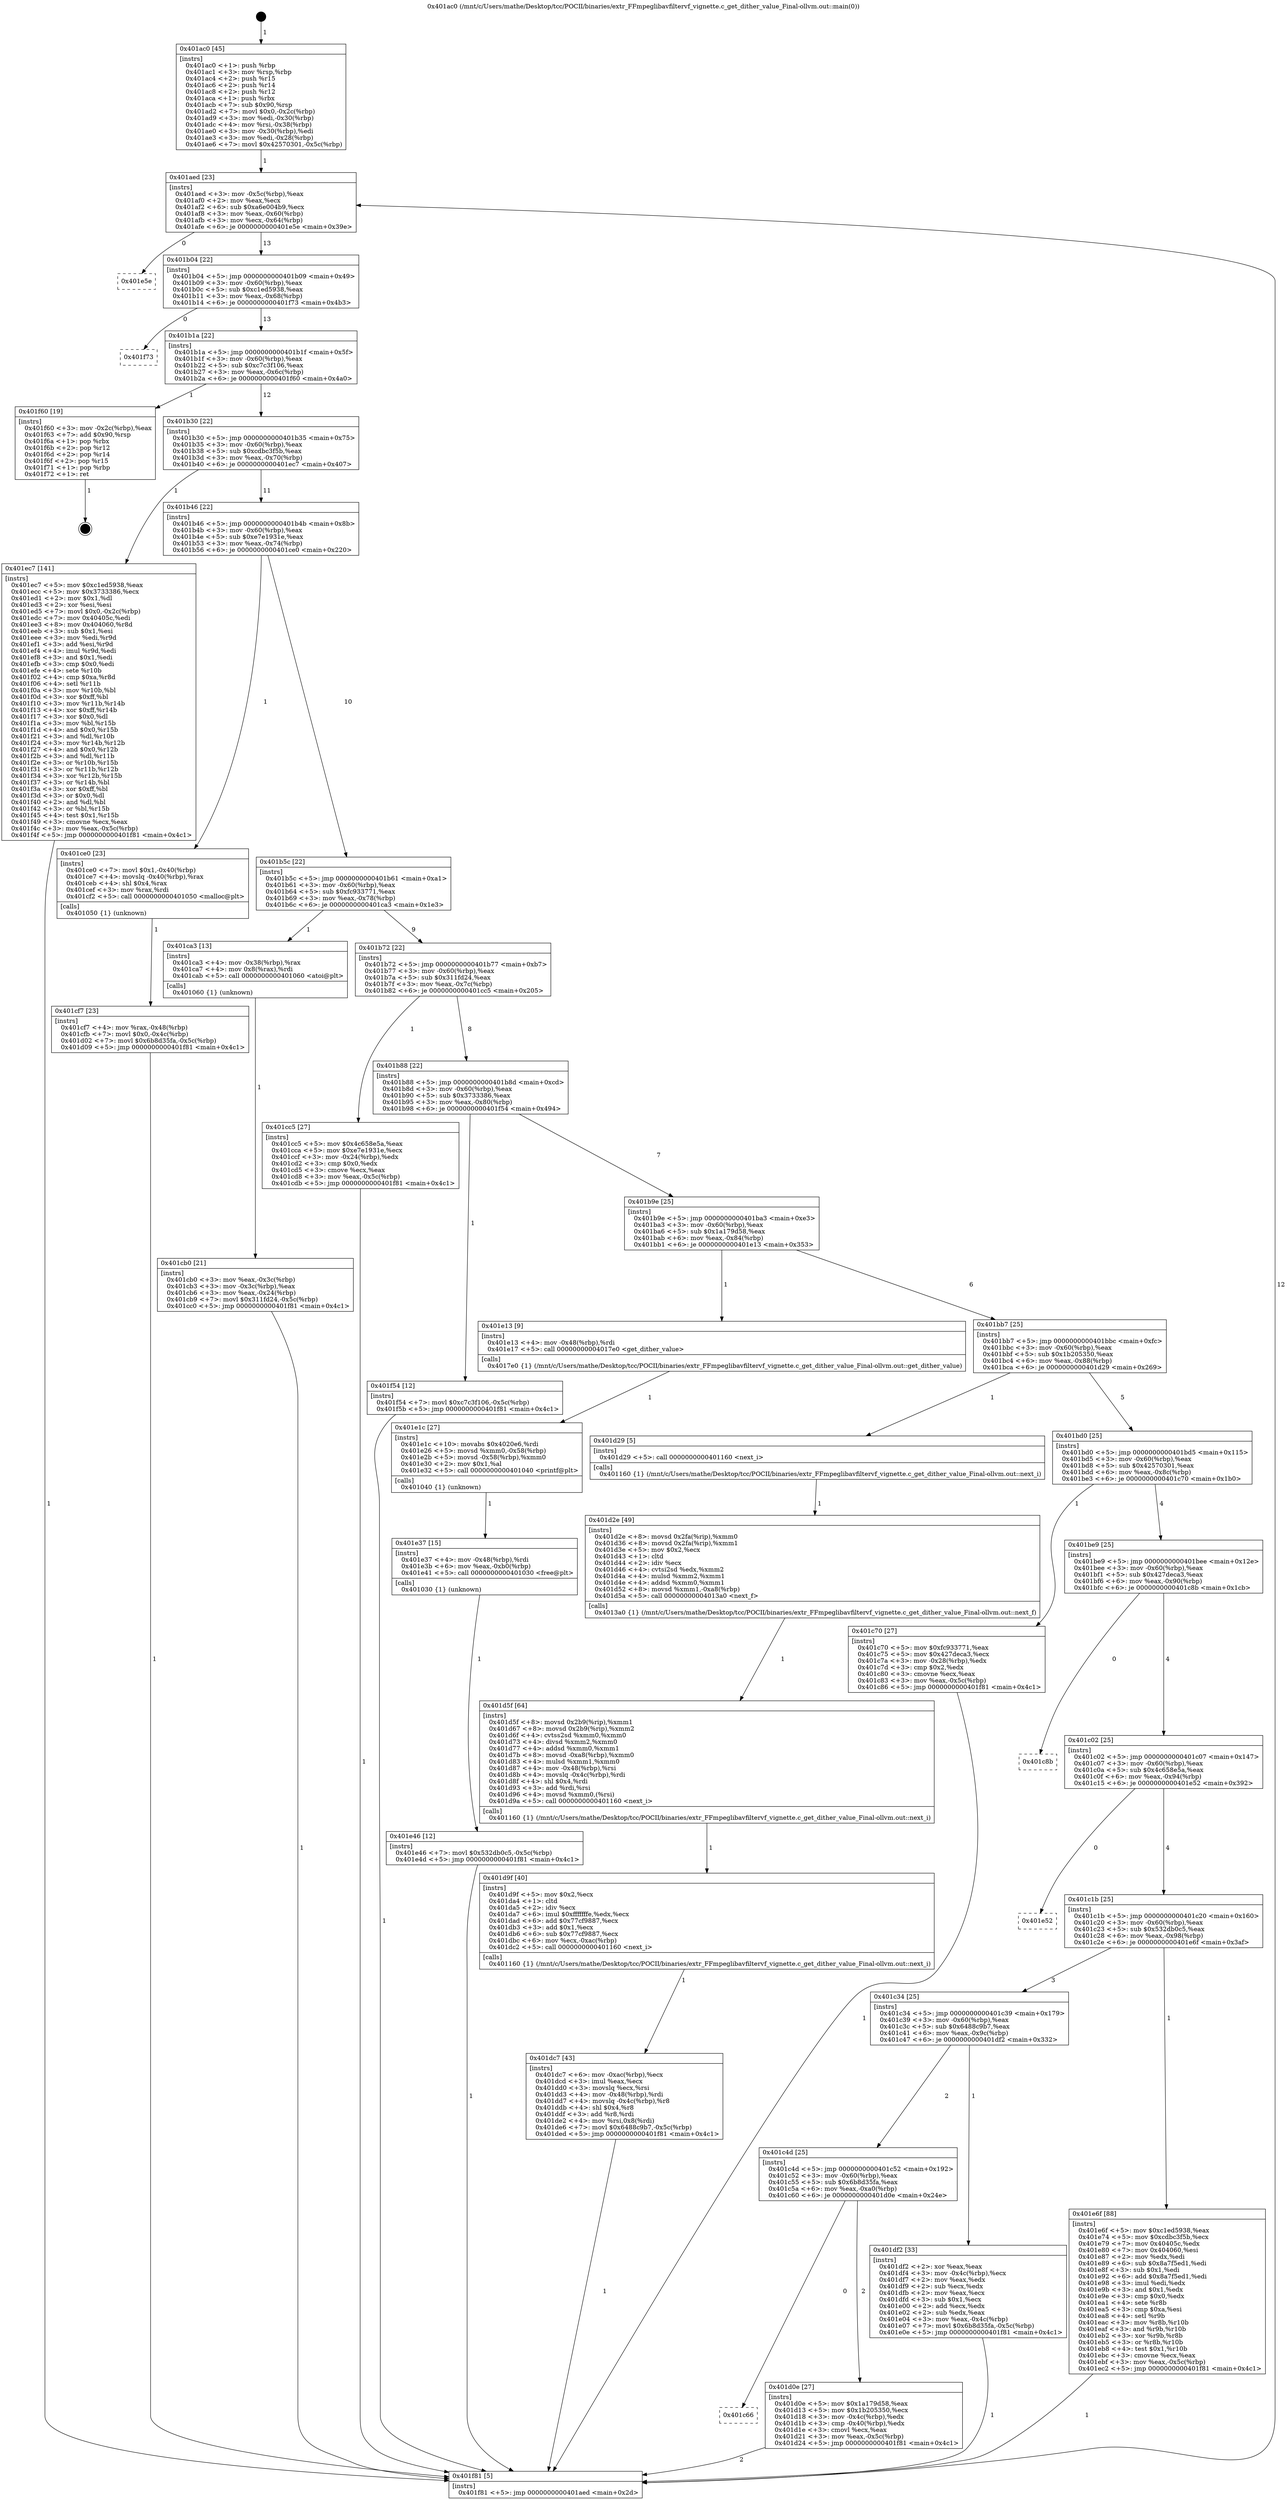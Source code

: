 digraph "0x401ac0" {
  label = "0x401ac0 (/mnt/c/Users/mathe/Desktop/tcc/POCII/binaries/extr_FFmpeglibavfiltervf_vignette.c_get_dither_value_Final-ollvm.out::main(0))"
  labelloc = "t"
  node[shape=record]

  Entry [label="",width=0.3,height=0.3,shape=circle,fillcolor=black,style=filled]
  "0x401aed" [label="{
     0x401aed [23]\l
     | [instrs]\l
     &nbsp;&nbsp;0x401aed \<+3\>: mov -0x5c(%rbp),%eax\l
     &nbsp;&nbsp;0x401af0 \<+2\>: mov %eax,%ecx\l
     &nbsp;&nbsp;0x401af2 \<+6\>: sub $0xa6e004b9,%ecx\l
     &nbsp;&nbsp;0x401af8 \<+3\>: mov %eax,-0x60(%rbp)\l
     &nbsp;&nbsp;0x401afb \<+3\>: mov %ecx,-0x64(%rbp)\l
     &nbsp;&nbsp;0x401afe \<+6\>: je 0000000000401e5e \<main+0x39e\>\l
  }"]
  "0x401e5e" [label="{
     0x401e5e\l
  }", style=dashed]
  "0x401b04" [label="{
     0x401b04 [22]\l
     | [instrs]\l
     &nbsp;&nbsp;0x401b04 \<+5\>: jmp 0000000000401b09 \<main+0x49\>\l
     &nbsp;&nbsp;0x401b09 \<+3\>: mov -0x60(%rbp),%eax\l
     &nbsp;&nbsp;0x401b0c \<+5\>: sub $0xc1ed5938,%eax\l
     &nbsp;&nbsp;0x401b11 \<+3\>: mov %eax,-0x68(%rbp)\l
     &nbsp;&nbsp;0x401b14 \<+6\>: je 0000000000401f73 \<main+0x4b3\>\l
  }"]
  Exit [label="",width=0.3,height=0.3,shape=circle,fillcolor=black,style=filled,peripheries=2]
  "0x401f73" [label="{
     0x401f73\l
  }", style=dashed]
  "0x401b1a" [label="{
     0x401b1a [22]\l
     | [instrs]\l
     &nbsp;&nbsp;0x401b1a \<+5\>: jmp 0000000000401b1f \<main+0x5f\>\l
     &nbsp;&nbsp;0x401b1f \<+3\>: mov -0x60(%rbp),%eax\l
     &nbsp;&nbsp;0x401b22 \<+5\>: sub $0xc7c3f106,%eax\l
     &nbsp;&nbsp;0x401b27 \<+3\>: mov %eax,-0x6c(%rbp)\l
     &nbsp;&nbsp;0x401b2a \<+6\>: je 0000000000401f60 \<main+0x4a0\>\l
  }"]
  "0x401e46" [label="{
     0x401e46 [12]\l
     | [instrs]\l
     &nbsp;&nbsp;0x401e46 \<+7\>: movl $0x532db0c5,-0x5c(%rbp)\l
     &nbsp;&nbsp;0x401e4d \<+5\>: jmp 0000000000401f81 \<main+0x4c1\>\l
  }"]
  "0x401f60" [label="{
     0x401f60 [19]\l
     | [instrs]\l
     &nbsp;&nbsp;0x401f60 \<+3\>: mov -0x2c(%rbp),%eax\l
     &nbsp;&nbsp;0x401f63 \<+7\>: add $0x90,%rsp\l
     &nbsp;&nbsp;0x401f6a \<+1\>: pop %rbx\l
     &nbsp;&nbsp;0x401f6b \<+2\>: pop %r12\l
     &nbsp;&nbsp;0x401f6d \<+2\>: pop %r14\l
     &nbsp;&nbsp;0x401f6f \<+2\>: pop %r15\l
     &nbsp;&nbsp;0x401f71 \<+1\>: pop %rbp\l
     &nbsp;&nbsp;0x401f72 \<+1\>: ret\l
  }"]
  "0x401b30" [label="{
     0x401b30 [22]\l
     | [instrs]\l
     &nbsp;&nbsp;0x401b30 \<+5\>: jmp 0000000000401b35 \<main+0x75\>\l
     &nbsp;&nbsp;0x401b35 \<+3\>: mov -0x60(%rbp),%eax\l
     &nbsp;&nbsp;0x401b38 \<+5\>: sub $0xcdbc3f5b,%eax\l
     &nbsp;&nbsp;0x401b3d \<+3\>: mov %eax,-0x70(%rbp)\l
     &nbsp;&nbsp;0x401b40 \<+6\>: je 0000000000401ec7 \<main+0x407\>\l
  }"]
  "0x401e37" [label="{
     0x401e37 [15]\l
     | [instrs]\l
     &nbsp;&nbsp;0x401e37 \<+4\>: mov -0x48(%rbp),%rdi\l
     &nbsp;&nbsp;0x401e3b \<+6\>: mov %eax,-0xb0(%rbp)\l
     &nbsp;&nbsp;0x401e41 \<+5\>: call 0000000000401030 \<free@plt\>\l
     | [calls]\l
     &nbsp;&nbsp;0x401030 \{1\} (unknown)\l
  }"]
  "0x401ec7" [label="{
     0x401ec7 [141]\l
     | [instrs]\l
     &nbsp;&nbsp;0x401ec7 \<+5\>: mov $0xc1ed5938,%eax\l
     &nbsp;&nbsp;0x401ecc \<+5\>: mov $0x3733386,%ecx\l
     &nbsp;&nbsp;0x401ed1 \<+2\>: mov $0x1,%dl\l
     &nbsp;&nbsp;0x401ed3 \<+2\>: xor %esi,%esi\l
     &nbsp;&nbsp;0x401ed5 \<+7\>: movl $0x0,-0x2c(%rbp)\l
     &nbsp;&nbsp;0x401edc \<+7\>: mov 0x40405c,%edi\l
     &nbsp;&nbsp;0x401ee3 \<+8\>: mov 0x404060,%r8d\l
     &nbsp;&nbsp;0x401eeb \<+3\>: sub $0x1,%esi\l
     &nbsp;&nbsp;0x401eee \<+3\>: mov %edi,%r9d\l
     &nbsp;&nbsp;0x401ef1 \<+3\>: add %esi,%r9d\l
     &nbsp;&nbsp;0x401ef4 \<+4\>: imul %r9d,%edi\l
     &nbsp;&nbsp;0x401ef8 \<+3\>: and $0x1,%edi\l
     &nbsp;&nbsp;0x401efb \<+3\>: cmp $0x0,%edi\l
     &nbsp;&nbsp;0x401efe \<+4\>: sete %r10b\l
     &nbsp;&nbsp;0x401f02 \<+4\>: cmp $0xa,%r8d\l
     &nbsp;&nbsp;0x401f06 \<+4\>: setl %r11b\l
     &nbsp;&nbsp;0x401f0a \<+3\>: mov %r10b,%bl\l
     &nbsp;&nbsp;0x401f0d \<+3\>: xor $0xff,%bl\l
     &nbsp;&nbsp;0x401f10 \<+3\>: mov %r11b,%r14b\l
     &nbsp;&nbsp;0x401f13 \<+4\>: xor $0xff,%r14b\l
     &nbsp;&nbsp;0x401f17 \<+3\>: xor $0x0,%dl\l
     &nbsp;&nbsp;0x401f1a \<+3\>: mov %bl,%r15b\l
     &nbsp;&nbsp;0x401f1d \<+4\>: and $0x0,%r15b\l
     &nbsp;&nbsp;0x401f21 \<+3\>: and %dl,%r10b\l
     &nbsp;&nbsp;0x401f24 \<+3\>: mov %r14b,%r12b\l
     &nbsp;&nbsp;0x401f27 \<+4\>: and $0x0,%r12b\l
     &nbsp;&nbsp;0x401f2b \<+3\>: and %dl,%r11b\l
     &nbsp;&nbsp;0x401f2e \<+3\>: or %r10b,%r15b\l
     &nbsp;&nbsp;0x401f31 \<+3\>: or %r11b,%r12b\l
     &nbsp;&nbsp;0x401f34 \<+3\>: xor %r12b,%r15b\l
     &nbsp;&nbsp;0x401f37 \<+3\>: or %r14b,%bl\l
     &nbsp;&nbsp;0x401f3a \<+3\>: xor $0xff,%bl\l
     &nbsp;&nbsp;0x401f3d \<+3\>: or $0x0,%dl\l
     &nbsp;&nbsp;0x401f40 \<+2\>: and %dl,%bl\l
     &nbsp;&nbsp;0x401f42 \<+3\>: or %bl,%r15b\l
     &nbsp;&nbsp;0x401f45 \<+4\>: test $0x1,%r15b\l
     &nbsp;&nbsp;0x401f49 \<+3\>: cmovne %ecx,%eax\l
     &nbsp;&nbsp;0x401f4c \<+3\>: mov %eax,-0x5c(%rbp)\l
     &nbsp;&nbsp;0x401f4f \<+5\>: jmp 0000000000401f81 \<main+0x4c1\>\l
  }"]
  "0x401b46" [label="{
     0x401b46 [22]\l
     | [instrs]\l
     &nbsp;&nbsp;0x401b46 \<+5\>: jmp 0000000000401b4b \<main+0x8b\>\l
     &nbsp;&nbsp;0x401b4b \<+3\>: mov -0x60(%rbp),%eax\l
     &nbsp;&nbsp;0x401b4e \<+5\>: sub $0xe7e1931e,%eax\l
     &nbsp;&nbsp;0x401b53 \<+3\>: mov %eax,-0x74(%rbp)\l
     &nbsp;&nbsp;0x401b56 \<+6\>: je 0000000000401ce0 \<main+0x220\>\l
  }"]
  "0x401e1c" [label="{
     0x401e1c [27]\l
     | [instrs]\l
     &nbsp;&nbsp;0x401e1c \<+10\>: movabs $0x4020e6,%rdi\l
     &nbsp;&nbsp;0x401e26 \<+5\>: movsd %xmm0,-0x58(%rbp)\l
     &nbsp;&nbsp;0x401e2b \<+5\>: movsd -0x58(%rbp),%xmm0\l
     &nbsp;&nbsp;0x401e30 \<+2\>: mov $0x1,%al\l
     &nbsp;&nbsp;0x401e32 \<+5\>: call 0000000000401040 \<printf@plt\>\l
     | [calls]\l
     &nbsp;&nbsp;0x401040 \{1\} (unknown)\l
  }"]
  "0x401ce0" [label="{
     0x401ce0 [23]\l
     | [instrs]\l
     &nbsp;&nbsp;0x401ce0 \<+7\>: movl $0x1,-0x40(%rbp)\l
     &nbsp;&nbsp;0x401ce7 \<+4\>: movslq -0x40(%rbp),%rax\l
     &nbsp;&nbsp;0x401ceb \<+4\>: shl $0x4,%rax\l
     &nbsp;&nbsp;0x401cef \<+3\>: mov %rax,%rdi\l
     &nbsp;&nbsp;0x401cf2 \<+5\>: call 0000000000401050 \<malloc@plt\>\l
     | [calls]\l
     &nbsp;&nbsp;0x401050 \{1\} (unknown)\l
  }"]
  "0x401b5c" [label="{
     0x401b5c [22]\l
     | [instrs]\l
     &nbsp;&nbsp;0x401b5c \<+5\>: jmp 0000000000401b61 \<main+0xa1\>\l
     &nbsp;&nbsp;0x401b61 \<+3\>: mov -0x60(%rbp),%eax\l
     &nbsp;&nbsp;0x401b64 \<+5\>: sub $0xfc933771,%eax\l
     &nbsp;&nbsp;0x401b69 \<+3\>: mov %eax,-0x78(%rbp)\l
     &nbsp;&nbsp;0x401b6c \<+6\>: je 0000000000401ca3 \<main+0x1e3\>\l
  }"]
  "0x401dc7" [label="{
     0x401dc7 [43]\l
     | [instrs]\l
     &nbsp;&nbsp;0x401dc7 \<+6\>: mov -0xac(%rbp),%ecx\l
     &nbsp;&nbsp;0x401dcd \<+3\>: imul %eax,%ecx\l
     &nbsp;&nbsp;0x401dd0 \<+3\>: movslq %ecx,%rsi\l
     &nbsp;&nbsp;0x401dd3 \<+4\>: mov -0x48(%rbp),%rdi\l
     &nbsp;&nbsp;0x401dd7 \<+4\>: movslq -0x4c(%rbp),%r8\l
     &nbsp;&nbsp;0x401ddb \<+4\>: shl $0x4,%r8\l
     &nbsp;&nbsp;0x401ddf \<+3\>: add %r8,%rdi\l
     &nbsp;&nbsp;0x401de2 \<+4\>: mov %rsi,0x8(%rdi)\l
     &nbsp;&nbsp;0x401de6 \<+7\>: movl $0x6488c9b7,-0x5c(%rbp)\l
     &nbsp;&nbsp;0x401ded \<+5\>: jmp 0000000000401f81 \<main+0x4c1\>\l
  }"]
  "0x401ca3" [label="{
     0x401ca3 [13]\l
     | [instrs]\l
     &nbsp;&nbsp;0x401ca3 \<+4\>: mov -0x38(%rbp),%rax\l
     &nbsp;&nbsp;0x401ca7 \<+4\>: mov 0x8(%rax),%rdi\l
     &nbsp;&nbsp;0x401cab \<+5\>: call 0000000000401060 \<atoi@plt\>\l
     | [calls]\l
     &nbsp;&nbsp;0x401060 \{1\} (unknown)\l
  }"]
  "0x401b72" [label="{
     0x401b72 [22]\l
     | [instrs]\l
     &nbsp;&nbsp;0x401b72 \<+5\>: jmp 0000000000401b77 \<main+0xb7\>\l
     &nbsp;&nbsp;0x401b77 \<+3\>: mov -0x60(%rbp),%eax\l
     &nbsp;&nbsp;0x401b7a \<+5\>: sub $0x311fd24,%eax\l
     &nbsp;&nbsp;0x401b7f \<+3\>: mov %eax,-0x7c(%rbp)\l
     &nbsp;&nbsp;0x401b82 \<+6\>: je 0000000000401cc5 \<main+0x205\>\l
  }"]
  "0x401d9f" [label="{
     0x401d9f [40]\l
     | [instrs]\l
     &nbsp;&nbsp;0x401d9f \<+5\>: mov $0x2,%ecx\l
     &nbsp;&nbsp;0x401da4 \<+1\>: cltd\l
     &nbsp;&nbsp;0x401da5 \<+2\>: idiv %ecx\l
     &nbsp;&nbsp;0x401da7 \<+6\>: imul $0xfffffffe,%edx,%ecx\l
     &nbsp;&nbsp;0x401dad \<+6\>: add $0x77cf9887,%ecx\l
     &nbsp;&nbsp;0x401db3 \<+3\>: add $0x1,%ecx\l
     &nbsp;&nbsp;0x401db6 \<+6\>: sub $0x77cf9887,%ecx\l
     &nbsp;&nbsp;0x401dbc \<+6\>: mov %ecx,-0xac(%rbp)\l
     &nbsp;&nbsp;0x401dc2 \<+5\>: call 0000000000401160 \<next_i\>\l
     | [calls]\l
     &nbsp;&nbsp;0x401160 \{1\} (/mnt/c/Users/mathe/Desktop/tcc/POCII/binaries/extr_FFmpeglibavfiltervf_vignette.c_get_dither_value_Final-ollvm.out::next_i)\l
  }"]
  "0x401cc5" [label="{
     0x401cc5 [27]\l
     | [instrs]\l
     &nbsp;&nbsp;0x401cc5 \<+5\>: mov $0x4c658e5a,%eax\l
     &nbsp;&nbsp;0x401cca \<+5\>: mov $0xe7e1931e,%ecx\l
     &nbsp;&nbsp;0x401ccf \<+3\>: mov -0x24(%rbp),%edx\l
     &nbsp;&nbsp;0x401cd2 \<+3\>: cmp $0x0,%edx\l
     &nbsp;&nbsp;0x401cd5 \<+3\>: cmove %ecx,%eax\l
     &nbsp;&nbsp;0x401cd8 \<+3\>: mov %eax,-0x5c(%rbp)\l
     &nbsp;&nbsp;0x401cdb \<+5\>: jmp 0000000000401f81 \<main+0x4c1\>\l
  }"]
  "0x401b88" [label="{
     0x401b88 [22]\l
     | [instrs]\l
     &nbsp;&nbsp;0x401b88 \<+5\>: jmp 0000000000401b8d \<main+0xcd\>\l
     &nbsp;&nbsp;0x401b8d \<+3\>: mov -0x60(%rbp),%eax\l
     &nbsp;&nbsp;0x401b90 \<+5\>: sub $0x3733386,%eax\l
     &nbsp;&nbsp;0x401b95 \<+3\>: mov %eax,-0x80(%rbp)\l
     &nbsp;&nbsp;0x401b98 \<+6\>: je 0000000000401f54 \<main+0x494\>\l
  }"]
  "0x401d5f" [label="{
     0x401d5f [64]\l
     | [instrs]\l
     &nbsp;&nbsp;0x401d5f \<+8\>: movsd 0x2b9(%rip),%xmm1\l
     &nbsp;&nbsp;0x401d67 \<+8\>: movsd 0x2b9(%rip),%xmm2\l
     &nbsp;&nbsp;0x401d6f \<+4\>: cvtss2sd %xmm0,%xmm0\l
     &nbsp;&nbsp;0x401d73 \<+4\>: divsd %xmm2,%xmm0\l
     &nbsp;&nbsp;0x401d77 \<+4\>: addsd %xmm0,%xmm1\l
     &nbsp;&nbsp;0x401d7b \<+8\>: movsd -0xa8(%rbp),%xmm0\l
     &nbsp;&nbsp;0x401d83 \<+4\>: mulsd %xmm1,%xmm0\l
     &nbsp;&nbsp;0x401d87 \<+4\>: mov -0x48(%rbp),%rsi\l
     &nbsp;&nbsp;0x401d8b \<+4\>: movslq -0x4c(%rbp),%rdi\l
     &nbsp;&nbsp;0x401d8f \<+4\>: shl $0x4,%rdi\l
     &nbsp;&nbsp;0x401d93 \<+3\>: add %rdi,%rsi\l
     &nbsp;&nbsp;0x401d96 \<+4\>: movsd %xmm0,(%rsi)\l
     &nbsp;&nbsp;0x401d9a \<+5\>: call 0000000000401160 \<next_i\>\l
     | [calls]\l
     &nbsp;&nbsp;0x401160 \{1\} (/mnt/c/Users/mathe/Desktop/tcc/POCII/binaries/extr_FFmpeglibavfiltervf_vignette.c_get_dither_value_Final-ollvm.out::next_i)\l
  }"]
  "0x401f54" [label="{
     0x401f54 [12]\l
     | [instrs]\l
     &nbsp;&nbsp;0x401f54 \<+7\>: movl $0xc7c3f106,-0x5c(%rbp)\l
     &nbsp;&nbsp;0x401f5b \<+5\>: jmp 0000000000401f81 \<main+0x4c1\>\l
  }"]
  "0x401b9e" [label="{
     0x401b9e [25]\l
     | [instrs]\l
     &nbsp;&nbsp;0x401b9e \<+5\>: jmp 0000000000401ba3 \<main+0xe3\>\l
     &nbsp;&nbsp;0x401ba3 \<+3\>: mov -0x60(%rbp),%eax\l
     &nbsp;&nbsp;0x401ba6 \<+5\>: sub $0x1a179d58,%eax\l
     &nbsp;&nbsp;0x401bab \<+6\>: mov %eax,-0x84(%rbp)\l
     &nbsp;&nbsp;0x401bb1 \<+6\>: je 0000000000401e13 \<main+0x353\>\l
  }"]
  "0x401d2e" [label="{
     0x401d2e [49]\l
     | [instrs]\l
     &nbsp;&nbsp;0x401d2e \<+8\>: movsd 0x2fa(%rip),%xmm0\l
     &nbsp;&nbsp;0x401d36 \<+8\>: movsd 0x2fa(%rip),%xmm1\l
     &nbsp;&nbsp;0x401d3e \<+5\>: mov $0x2,%ecx\l
     &nbsp;&nbsp;0x401d43 \<+1\>: cltd\l
     &nbsp;&nbsp;0x401d44 \<+2\>: idiv %ecx\l
     &nbsp;&nbsp;0x401d46 \<+4\>: cvtsi2sd %edx,%xmm2\l
     &nbsp;&nbsp;0x401d4a \<+4\>: mulsd %xmm2,%xmm1\l
     &nbsp;&nbsp;0x401d4e \<+4\>: addsd %xmm0,%xmm1\l
     &nbsp;&nbsp;0x401d52 \<+8\>: movsd %xmm1,-0xa8(%rbp)\l
     &nbsp;&nbsp;0x401d5a \<+5\>: call 00000000004013a0 \<next_f\>\l
     | [calls]\l
     &nbsp;&nbsp;0x4013a0 \{1\} (/mnt/c/Users/mathe/Desktop/tcc/POCII/binaries/extr_FFmpeglibavfiltervf_vignette.c_get_dither_value_Final-ollvm.out::next_f)\l
  }"]
  "0x401e13" [label="{
     0x401e13 [9]\l
     | [instrs]\l
     &nbsp;&nbsp;0x401e13 \<+4\>: mov -0x48(%rbp),%rdi\l
     &nbsp;&nbsp;0x401e17 \<+5\>: call 00000000004017e0 \<get_dither_value\>\l
     | [calls]\l
     &nbsp;&nbsp;0x4017e0 \{1\} (/mnt/c/Users/mathe/Desktop/tcc/POCII/binaries/extr_FFmpeglibavfiltervf_vignette.c_get_dither_value_Final-ollvm.out::get_dither_value)\l
  }"]
  "0x401bb7" [label="{
     0x401bb7 [25]\l
     | [instrs]\l
     &nbsp;&nbsp;0x401bb7 \<+5\>: jmp 0000000000401bbc \<main+0xfc\>\l
     &nbsp;&nbsp;0x401bbc \<+3\>: mov -0x60(%rbp),%eax\l
     &nbsp;&nbsp;0x401bbf \<+5\>: sub $0x1b205350,%eax\l
     &nbsp;&nbsp;0x401bc4 \<+6\>: mov %eax,-0x88(%rbp)\l
     &nbsp;&nbsp;0x401bca \<+6\>: je 0000000000401d29 \<main+0x269\>\l
  }"]
  "0x401c66" [label="{
     0x401c66\l
  }", style=dashed]
  "0x401d29" [label="{
     0x401d29 [5]\l
     | [instrs]\l
     &nbsp;&nbsp;0x401d29 \<+5\>: call 0000000000401160 \<next_i\>\l
     | [calls]\l
     &nbsp;&nbsp;0x401160 \{1\} (/mnt/c/Users/mathe/Desktop/tcc/POCII/binaries/extr_FFmpeglibavfiltervf_vignette.c_get_dither_value_Final-ollvm.out::next_i)\l
  }"]
  "0x401bd0" [label="{
     0x401bd0 [25]\l
     | [instrs]\l
     &nbsp;&nbsp;0x401bd0 \<+5\>: jmp 0000000000401bd5 \<main+0x115\>\l
     &nbsp;&nbsp;0x401bd5 \<+3\>: mov -0x60(%rbp),%eax\l
     &nbsp;&nbsp;0x401bd8 \<+5\>: sub $0x42570301,%eax\l
     &nbsp;&nbsp;0x401bdd \<+6\>: mov %eax,-0x8c(%rbp)\l
     &nbsp;&nbsp;0x401be3 \<+6\>: je 0000000000401c70 \<main+0x1b0\>\l
  }"]
  "0x401d0e" [label="{
     0x401d0e [27]\l
     | [instrs]\l
     &nbsp;&nbsp;0x401d0e \<+5\>: mov $0x1a179d58,%eax\l
     &nbsp;&nbsp;0x401d13 \<+5\>: mov $0x1b205350,%ecx\l
     &nbsp;&nbsp;0x401d18 \<+3\>: mov -0x4c(%rbp),%edx\l
     &nbsp;&nbsp;0x401d1b \<+3\>: cmp -0x40(%rbp),%edx\l
     &nbsp;&nbsp;0x401d1e \<+3\>: cmovl %ecx,%eax\l
     &nbsp;&nbsp;0x401d21 \<+3\>: mov %eax,-0x5c(%rbp)\l
     &nbsp;&nbsp;0x401d24 \<+5\>: jmp 0000000000401f81 \<main+0x4c1\>\l
  }"]
  "0x401c70" [label="{
     0x401c70 [27]\l
     | [instrs]\l
     &nbsp;&nbsp;0x401c70 \<+5\>: mov $0xfc933771,%eax\l
     &nbsp;&nbsp;0x401c75 \<+5\>: mov $0x427deca3,%ecx\l
     &nbsp;&nbsp;0x401c7a \<+3\>: mov -0x28(%rbp),%edx\l
     &nbsp;&nbsp;0x401c7d \<+3\>: cmp $0x2,%edx\l
     &nbsp;&nbsp;0x401c80 \<+3\>: cmovne %ecx,%eax\l
     &nbsp;&nbsp;0x401c83 \<+3\>: mov %eax,-0x5c(%rbp)\l
     &nbsp;&nbsp;0x401c86 \<+5\>: jmp 0000000000401f81 \<main+0x4c1\>\l
  }"]
  "0x401be9" [label="{
     0x401be9 [25]\l
     | [instrs]\l
     &nbsp;&nbsp;0x401be9 \<+5\>: jmp 0000000000401bee \<main+0x12e\>\l
     &nbsp;&nbsp;0x401bee \<+3\>: mov -0x60(%rbp),%eax\l
     &nbsp;&nbsp;0x401bf1 \<+5\>: sub $0x427deca3,%eax\l
     &nbsp;&nbsp;0x401bf6 \<+6\>: mov %eax,-0x90(%rbp)\l
     &nbsp;&nbsp;0x401bfc \<+6\>: je 0000000000401c8b \<main+0x1cb\>\l
  }"]
  "0x401f81" [label="{
     0x401f81 [5]\l
     | [instrs]\l
     &nbsp;&nbsp;0x401f81 \<+5\>: jmp 0000000000401aed \<main+0x2d\>\l
  }"]
  "0x401ac0" [label="{
     0x401ac0 [45]\l
     | [instrs]\l
     &nbsp;&nbsp;0x401ac0 \<+1\>: push %rbp\l
     &nbsp;&nbsp;0x401ac1 \<+3\>: mov %rsp,%rbp\l
     &nbsp;&nbsp;0x401ac4 \<+2\>: push %r15\l
     &nbsp;&nbsp;0x401ac6 \<+2\>: push %r14\l
     &nbsp;&nbsp;0x401ac8 \<+2\>: push %r12\l
     &nbsp;&nbsp;0x401aca \<+1\>: push %rbx\l
     &nbsp;&nbsp;0x401acb \<+7\>: sub $0x90,%rsp\l
     &nbsp;&nbsp;0x401ad2 \<+7\>: movl $0x0,-0x2c(%rbp)\l
     &nbsp;&nbsp;0x401ad9 \<+3\>: mov %edi,-0x30(%rbp)\l
     &nbsp;&nbsp;0x401adc \<+4\>: mov %rsi,-0x38(%rbp)\l
     &nbsp;&nbsp;0x401ae0 \<+3\>: mov -0x30(%rbp),%edi\l
     &nbsp;&nbsp;0x401ae3 \<+3\>: mov %edi,-0x28(%rbp)\l
     &nbsp;&nbsp;0x401ae6 \<+7\>: movl $0x42570301,-0x5c(%rbp)\l
  }"]
  "0x401cb0" [label="{
     0x401cb0 [21]\l
     | [instrs]\l
     &nbsp;&nbsp;0x401cb0 \<+3\>: mov %eax,-0x3c(%rbp)\l
     &nbsp;&nbsp;0x401cb3 \<+3\>: mov -0x3c(%rbp),%eax\l
     &nbsp;&nbsp;0x401cb6 \<+3\>: mov %eax,-0x24(%rbp)\l
     &nbsp;&nbsp;0x401cb9 \<+7\>: movl $0x311fd24,-0x5c(%rbp)\l
     &nbsp;&nbsp;0x401cc0 \<+5\>: jmp 0000000000401f81 \<main+0x4c1\>\l
  }"]
  "0x401cf7" [label="{
     0x401cf7 [23]\l
     | [instrs]\l
     &nbsp;&nbsp;0x401cf7 \<+4\>: mov %rax,-0x48(%rbp)\l
     &nbsp;&nbsp;0x401cfb \<+7\>: movl $0x0,-0x4c(%rbp)\l
     &nbsp;&nbsp;0x401d02 \<+7\>: movl $0x6b8d35fa,-0x5c(%rbp)\l
     &nbsp;&nbsp;0x401d09 \<+5\>: jmp 0000000000401f81 \<main+0x4c1\>\l
  }"]
  "0x401c4d" [label="{
     0x401c4d [25]\l
     | [instrs]\l
     &nbsp;&nbsp;0x401c4d \<+5\>: jmp 0000000000401c52 \<main+0x192\>\l
     &nbsp;&nbsp;0x401c52 \<+3\>: mov -0x60(%rbp),%eax\l
     &nbsp;&nbsp;0x401c55 \<+5\>: sub $0x6b8d35fa,%eax\l
     &nbsp;&nbsp;0x401c5a \<+6\>: mov %eax,-0xa0(%rbp)\l
     &nbsp;&nbsp;0x401c60 \<+6\>: je 0000000000401d0e \<main+0x24e\>\l
  }"]
  "0x401c8b" [label="{
     0x401c8b\l
  }", style=dashed]
  "0x401c02" [label="{
     0x401c02 [25]\l
     | [instrs]\l
     &nbsp;&nbsp;0x401c02 \<+5\>: jmp 0000000000401c07 \<main+0x147\>\l
     &nbsp;&nbsp;0x401c07 \<+3\>: mov -0x60(%rbp),%eax\l
     &nbsp;&nbsp;0x401c0a \<+5\>: sub $0x4c658e5a,%eax\l
     &nbsp;&nbsp;0x401c0f \<+6\>: mov %eax,-0x94(%rbp)\l
     &nbsp;&nbsp;0x401c15 \<+6\>: je 0000000000401e52 \<main+0x392\>\l
  }"]
  "0x401df2" [label="{
     0x401df2 [33]\l
     | [instrs]\l
     &nbsp;&nbsp;0x401df2 \<+2\>: xor %eax,%eax\l
     &nbsp;&nbsp;0x401df4 \<+3\>: mov -0x4c(%rbp),%ecx\l
     &nbsp;&nbsp;0x401df7 \<+2\>: mov %eax,%edx\l
     &nbsp;&nbsp;0x401df9 \<+2\>: sub %ecx,%edx\l
     &nbsp;&nbsp;0x401dfb \<+2\>: mov %eax,%ecx\l
     &nbsp;&nbsp;0x401dfd \<+3\>: sub $0x1,%ecx\l
     &nbsp;&nbsp;0x401e00 \<+2\>: add %ecx,%edx\l
     &nbsp;&nbsp;0x401e02 \<+2\>: sub %edx,%eax\l
     &nbsp;&nbsp;0x401e04 \<+3\>: mov %eax,-0x4c(%rbp)\l
     &nbsp;&nbsp;0x401e07 \<+7\>: movl $0x6b8d35fa,-0x5c(%rbp)\l
     &nbsp;&nbsp;0x401e0e \<+5\>: jmp 0000000000401f81 \<main+0x4c1\>\l
  }"]
  "0x401e52" [label="{
     0x401e52\l
  }", style=dashed]
  "0x401c1b" [label="{
     0x401c1b [25]\l
     | [instrs]\l
     &nbsp;&nbsp;0x401c1b \<+5\>: jmp 0000000000401c20 \<main+0x160\>\l
     &nbsp;&nbsp;0x401c20 \<+3\>: mov -0x60(%rbp),%eax\l
     &nbsp;&nbsp;0x401c23 \<+5\>: sub $0x532db0c5,%eax\l
     &nbsp;&nbsp;0x401c28 \<+6\>: mov %eax,-0x98(%rbp)\l
     &nbsp;&nbsp;0x401c2e \<+6\>: je 0000000000401e6f \<main+0x3af\>\l
  }"]
  "0x401c34" [label="{
     0x401c34 [25]\l
     | [instrs]\l
     &nbsp;&nbsp;0x401c34 \<+5\>: jmp 0000000000401c39 \<main+0x179\>\l
     &nbsp;&nbsp;0x401c39 \<+3\>: mov -0x60(%rbp),%eax\l
     &nbsp;&nbsp;0x401c3c \<+5\>: sub $0x6488c9b7,%eax\l
     &nbsp;&nbsp;0x401c41 \<+6\>: mov %eax,-0x9c(%rbp)\l
     &nbsp;&nbsp;0x401c47 \<+6\>: je 0000000000401df2 \<main+0x332\>\l
  }"]
  "0x401e6f" [label="{
     0x401e6f [88]\l
     | [instrs]\l
     &nbsp;&nbsp;0x401e6f \<+5\>: mov $0xc1ed5938,%eax\l
     &nbsp;&nbsp;0x401e74 \<+5\>: mov $0xcdbc3f5b,%ecx\l
     &nbsp;&nbsp;0x401e79 \<+7\>: mov 0x40405c,%edx\l
     &nbsp;&nbsp;0x401e80 \<+7\>: mov 0x404060,%esi\l
     &nbsp;&nbsp;0x401e87 \<+2\>: mov %edx,%edi\l
     &nbsp;&nbsp;0x401e89 \<+6\>: sub $0x8a7f5ed1,%edi\l
     &nbsp;&nbsp;0x401e8f \<+3\>: sub $0x1,%edi\l
     &nbsp;&nbsp;0x401e92 \<+6\>: add $0x8a7f5ed1,%edi\l
     &nbsp;&nbsp;0x401e98 \<+3\>: imul %edi,%edx\l
     &nbsp;&nbsp;0x401e9b \<+3\>: and $0x1,%edx\l
     &nbsp;&nbsp;0x401e9e \<+3\>: cmp $0x0,%edx\l
     &nbsp;&nbsp;0x401ea1 \<+4\>: sete %r8b\l
     &nbsp;&nbsp;0x401ea5 \<+3\>: cmp $0xa,%esi\l
     &nbsp;&nbsp;0x401ea8 \<+4\>: setl %r9b\l
     &nbsp;&nbsp;0x401eac \<+3\>: mov %r8b,%r10b\l
     &nbsp;&nbsp;0x401eaf \<+3\>: and %r9b,%r10b\l
     &nbsp;&nbsp;0x401eb2 \<+3\>: xor %r9b,%r8b\l
     &nbsp;&nbsp;0x401eb5 \<+3\>: or %r8b,%r10b\l
     &nbsp;&nbsp;0x401eb8 \<+4\>: test $0x1,%r10b\l
     &nbsp;&nbsp;0x401ebc \<+3\>: cmovne %ecx,%eax\l
     &nbsp;&nbsp;0x401ebf \<+3\>: mov %eax,-0x5c(%rbp)\l
     &nbsp;&nbsp;0x401ec2 \<+5\>: jmp 0000000000401f81 \<main+0x4c1\>\l
  }"]
  Entry -> "0x401ac0" [label=" 1"]
  "0x401aed" -> "0x401e5e" [label=" 0"]
  "0x401aed" -> "0x401b04" [label=" 13"]
  "0x401f60" -> Exit [label=" 1"]
  "0x401b04" -> "0x401f73" [label=" 0"]
  "0x401b04" -> "0x401b1a" [label=" 13"]
  "0x401f54" -> "0x401f81" [label=" 1"]
  "0x401b1a" -> "0x401f60" [label=" 1"]
  "0x401b1a" -> "0x401b30" [label=" 12"]
  "0x401ec7" -> "0x401f81" [label=" 1"]
  "0x401b30" -> "0x401ec7" [label=" 1"]
  "0x401b30" -> "0x401b46" [label=" 11"]
  "0x401e6f" -> "0x401f81" [label=" 1"]
  "0x401b46" -> "0x401ce0" [label=" 1"]
  "0x401b46" -> "0x401b5c" [label=" 10"]
  "0x401e46" -> "0x401f81" [label=" 1"]
  "0x401b5c" -> "0x401ca3" [label=" 1"]
  "0x401b5c" -> "0x401b72" [label=" 9"]
  "0x401e37" -> "0x401e46" [label=" 1"]
  "0x401b72" -> "0x401cc5" [label=" 1"]
  "0x401b72" -> "0x401b88" [label=" 8"]
  "0x401e1c" -> "0x401e37" [label=" 1"]
  "0x401b88" -> "0x401f54" [label=" 1"]
  "0x401b88" -> "0x401b9e" [label=" 7"]
  "0x401e13" -> "0x401e1c" [label=" 1"]
  "0x401b9e" -> "0x401e13" [label=" 1"]
  "0x401b9e" -> "0x401bb7" [label=" 6"]
  "0x401df2" -> "0x401f81" [label=" 1"]
  "0x401bb7" -> "0x401d29" [label=" 1"]
  "0x401bb7" -> "0x401bd0" [label=" 5"]
  "0x401dc7" -> "0x401f81" [label=" 1"]
  "0x401bd0" -> "0x401c70" [label=" 1"]
  "0x401bd0" -> "0x401be9" [label=" 4"]
  "0x401c70" -> "0x401f81" [label=" 1"]
  "0x401ac0" -> "0x401aed" [label=" 1"]
  "0x401f81" -> "0x401aed" [label=" 12"]
  "0x401ca3" -> "0x401cb0" [label=" 1"]
  "0x401cb0" -> "0x401f81" [label=" 1"]
  "0x401cc5" -> "0x401f81" [label=" 1"]
  "0x401ce0" -> "0x401cf7" [label=" 1"]
  "0x401cf7" -> "0x401f81" [label=" 1"]
  "0x401d9f" -> "0x401dc7" [label=" 1"]
  "0x401be9" -> "0x401c8b" [label=" 0"]
  "0x401be9" -> "0x401c02" [label=" 4"]
  "0x401d2e" -> "0x401d5f" [label=" 1"]
  "0x401c02" -> "0x401e52" [label=" 0"]
  "0x401c02" -> "0x401c1b" [label=" 4"]
  "0x401d29" -> "0x401d2e" [label=" 1"]
  "0x401c1b" -> "0x401e6f" [label=" 1"]
  "0x401c1b" -> "0x401c34" [label=" 3"]
  "0x401d0e" -> "0x401f81" [label=" 2"]
  "0x401c34" -> "0x401df2" [label=" 1"]
  "0x401c34" -> "0x401c4d" [label=" 2"]
  "0x401d5f" -> "0x401d9f" [label=" 1"]
  "0x401c4d" -> "0x401d0e" [label=" 2"]
  "0x401c4d" -> "0x401c66" [label=" 0"]
}
